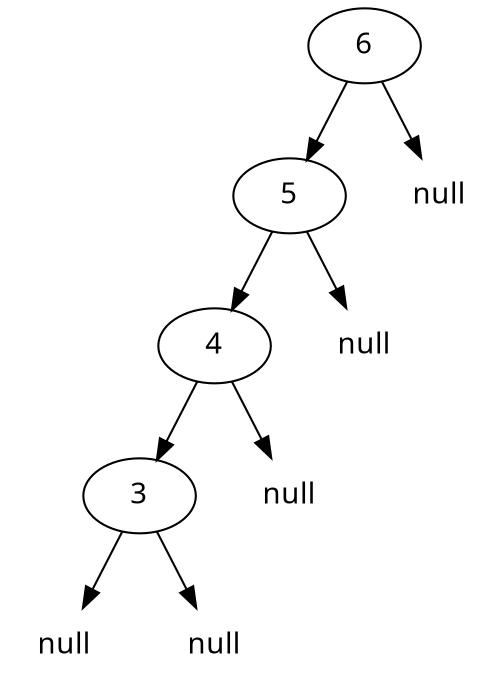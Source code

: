 digraph arbre {
    node [fontname="Courrier"];
    3 [label="3"];
    2 [label="4"];
    1 [label="5"];
    0 [label="6"];

    null01 [label="null" shape="plaintext"];
    null02 [label="null" shape="plaintext"];
    null03 [label="null" shape="plaintext"];
    null04 [label="null" shape="plaintext"];
    null05 [label="null" shape="plaintext"];

    0 -> null01;
    0 -> 1;

    1 -> null02;
    1 -> 2;

    2 -> null03;
    2 -> 3;

    3 -> null04;
    3 -> null05;


}
